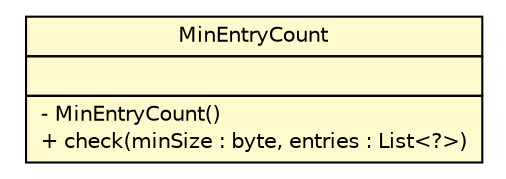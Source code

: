 #!/usr/local/bin/dot
#
# Class diagram 
# Generated by UMLGraph version R5_6 (http://www.umlgraph.org/)
#

digraph G {
	edge [fontname="Helvetica",fontsize=10,labelfontname="Helvetica",labelfontsize=10];
	node [fontname="Helvetica",fontsize=10,shape=plaintext];
	nodesep=0.25;
	ranksep=0.5;
	// org.ietf.nea.pa.validate.rules.MinEntryCount
	c39086 [label=<<table title="org.ietf.nea.pa.validate.rules.MinEntryCount" border="0" cellborder="1" cellspacing="0" cellpadding="2" port="p" bgcolor="lemonChiffon" href="./MinEntryCount.html">
		<tr><td><table border="0" cellspacing="0" cellpadding="1">
<tr><td align="center" balign="center"> MinEntryCount </td></tr>
		</table></td></tr>
		<tr><td><table border="0" cellspacing="0" cellpadding="1">
<tr><td align="left" balign="left">  </td></tr>
		</table></td></tr>
		<tr><td><table border="0" cellspacing="0" cellpadding="1">
<tr><td align="left" balign="left"> - MinEntryCount() </td></tr>
<tr><td align="left" balign="left"> + check(minSize : byte, entries : List&lt;?&gt;) </td></tr>
		</table></td></tr>
		</table>>, URL="./MinEntryCount.html", fontname="Helvetica", fontcolor="black", fontsize=10.0];
}

